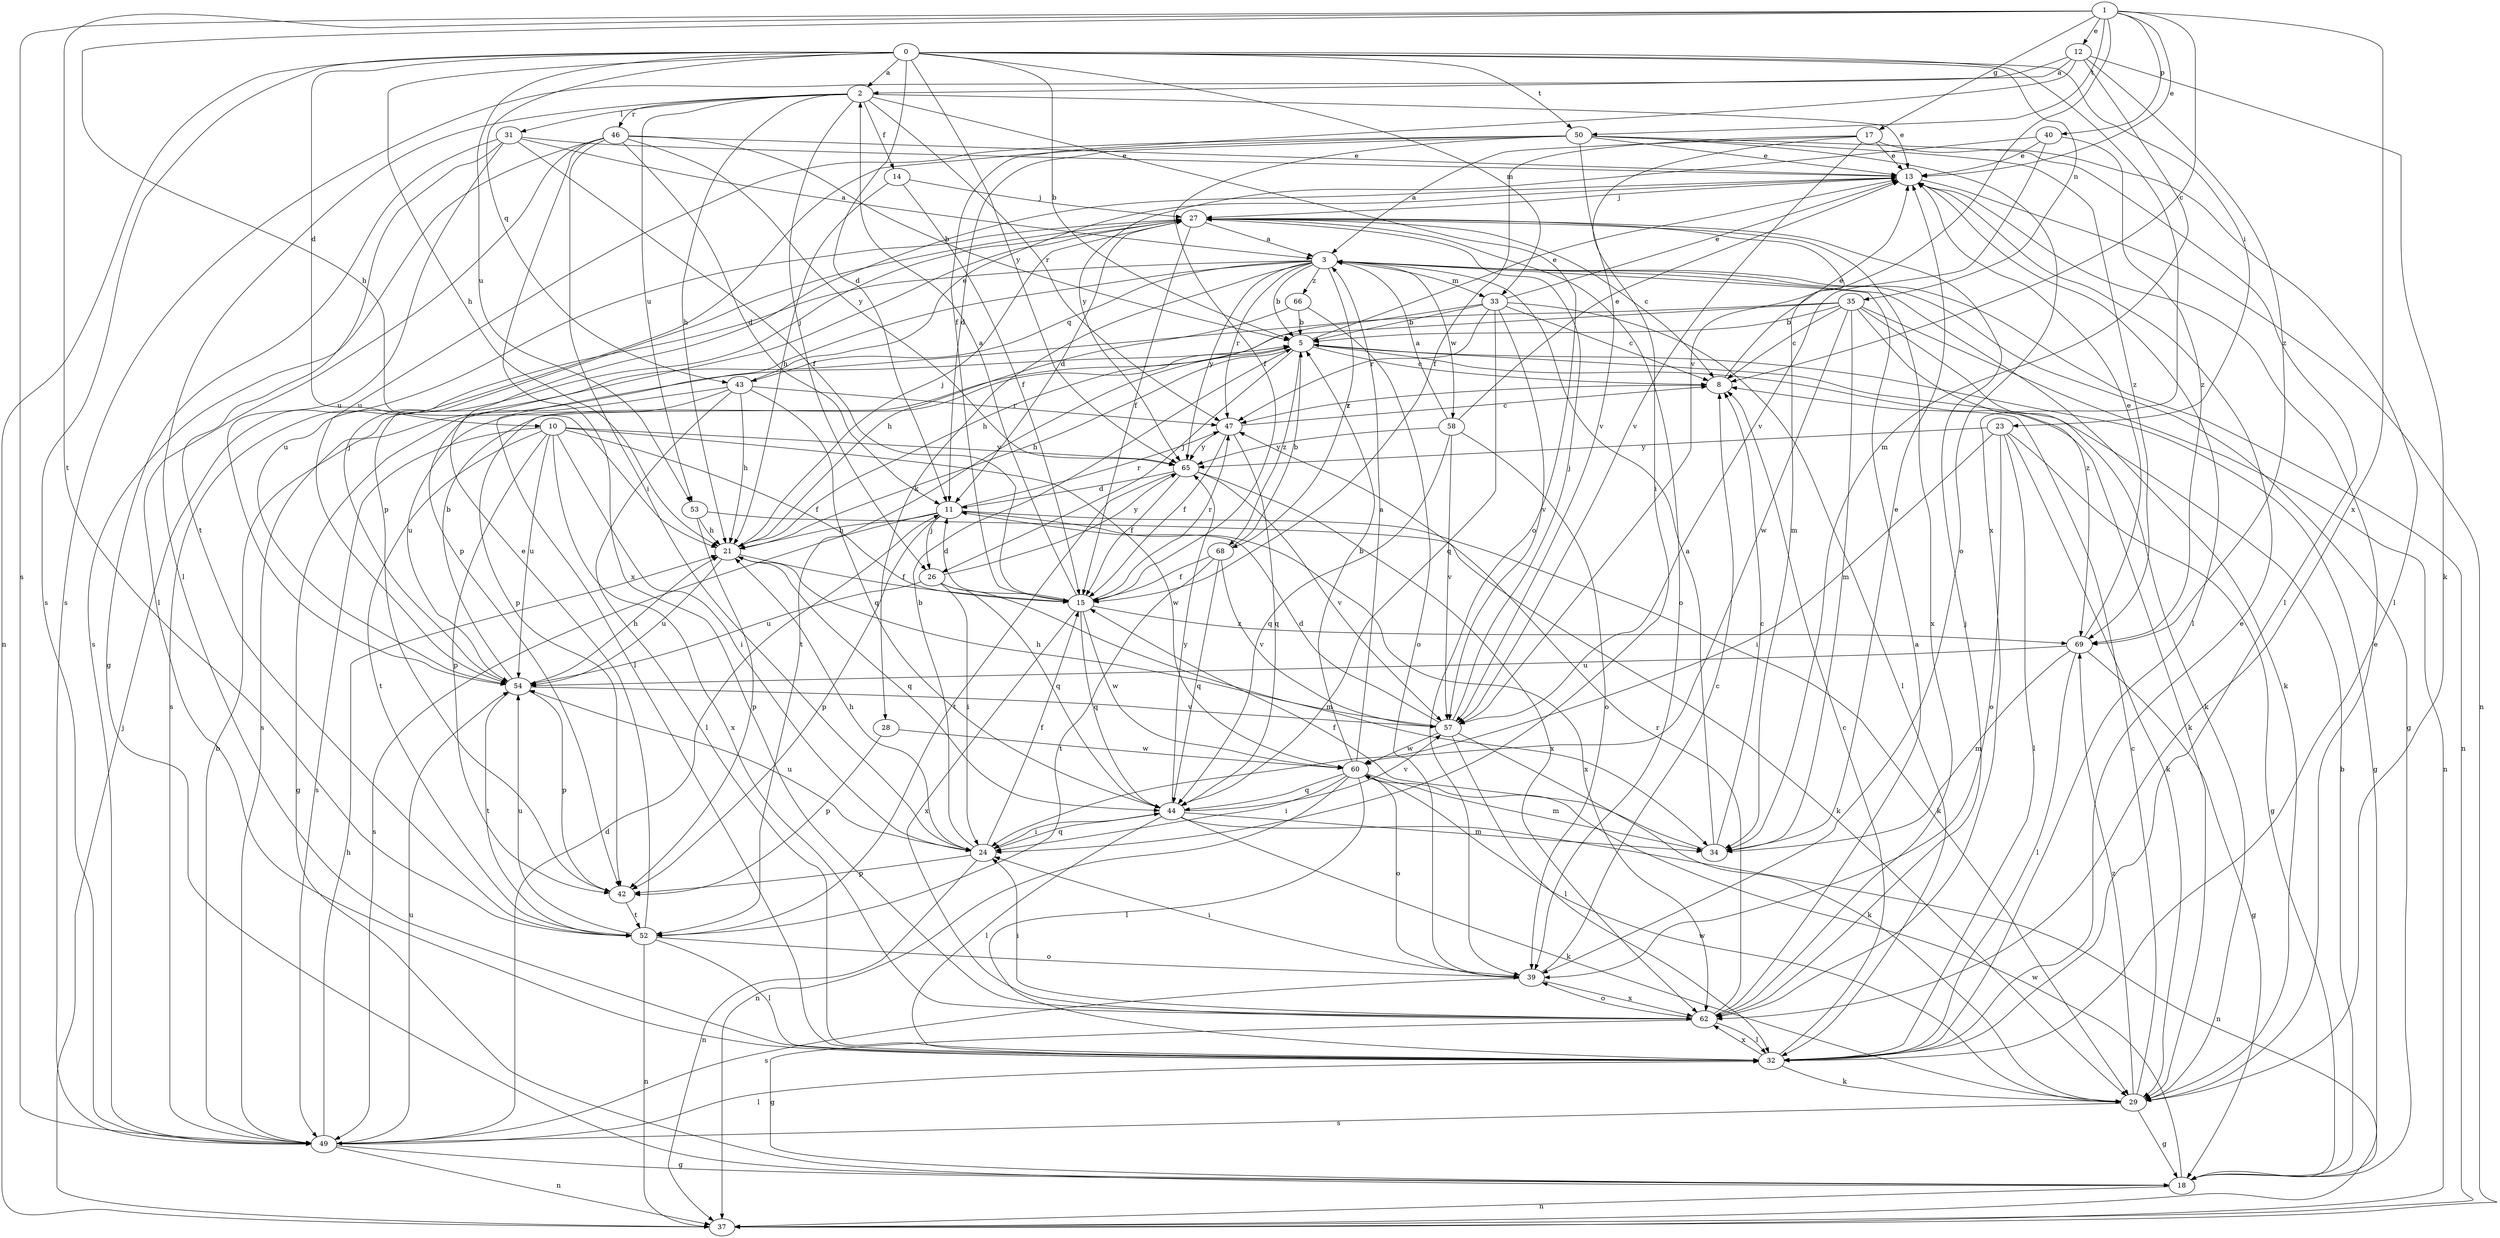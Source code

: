 strict digraph  {
0;
1;
2;
3;
5;
8;
10;
11;
12;
13;
14;
15;
17;
18;
21;
23;
24;
26;
27;
28;
29;
31;
32;
33;
34;
35;
37;
39;
40;
42;
43;
44;
46;
47;
49;
50;
52;
53;
54;
57;
58;
60;
62;
65;
66;
68;
69;
0 -> 2  [label=a];
0 -> 5  [label=b];
0 -> 10  [label=d];
0 -> 11  [label=d];
0 -> 21  [label=h];
0 -> 23  [label=i];
0 -> 33  [label=m];
0 -> 35  [label=n];
0 -> 37  [label=n];
0 -> 43  [label=q];
0 -> 49  [label=s];
0 -> 50  [label=t];
0 -> 53  [label=u];
0 -> 62  [label=x];
0 -> 65  [label=y];
1 -> 8  [label=c];
1 -> 12  [label=e];
1 -> 13  [label=e];
1 -> 17  [label=g];
1 -> 21  [label=h];
1 -> 40  [label=p];
1 -> 49  [label=s];
1 -> 50  [label=t];
1 -> 52  [label=t];
1 -> 57  [label=v];
1 -> 62  [label=x];
2 -> 13  [label=e];
2 -> 14  [label=f];
2 -> 21  [label=h];
2 -> 26  [label=j];
2 -> 31  [label=l];
2 -> 32  [label=l];
2 -> 39  [label=o];
2 -> 46  [label=r];
2 -> 47  [label=r];
2 -> 53  [label=u];
3 -> 5  [label=b];
3 -> 18  [label=g];
3 -> 28  [label=k];
3 -> 29  [label=k];
3 -> 32  [label=l];
3 -> 33  [label=m];
3 -> 37  [label=n];
3 -> 43  [label=q];
3 -> 47  [label=r];
3 -> 49  [label=s];
3 -> 58  [label=w];
3 -> 65  [label=y];
3 -> 66  [label=z];
3 -> 68  [label=z];
5 -> 8  [label=c];
5 -> 13  [label=e];
5 -> 18  [label=g];
5 -> 21  [label=h];
5 -> 26  [label=j];
5 -> 29  [label=k];
5 -> 52  [label=t];
5 -> 68  [label=z];
8 -> 13  [label=e];
8 -> 47  [label=r];
10 -> 15  [label=f];
10 -> 24  [label=i];
10 -> 42  [label=p];
10 -> 49  [label=s];
10 -> 52  [label=t];
10 -> 54  [label=u];
10 -> 60  [label=w];
10 -> 62  [label=x];
10 -> 65  [label=y];
11 -> 21  [label=h];
11 -> 26  [label=j];
11 -> 29  [label=k];
11 -> 42  [label=p];
11 -> 47  [label=r];
11 -> 49  [label=s];
11 -> 62  [label=x];
12 -> 2  [label=a];
12 -> 15  [label=f];
12 -> 29  [label=k];
12 -> 34  [label=m];
12 -> 49  [label=s];
12 -> 69  [label=z];
13 -> 27  [label=j];
13 -> 32  [label=l];
13 -> 37  [label=n];
14 -> 15  [label=f];
14 -> 21  [label=h];
14 -> 27  [label=j];
15 -> 2  [label=a];
15 -> 11  [label=d];
15 -> 44  [label=q];
15 -> 47  [label=r];
15 -> 60  [label=w];
15 -> 62  [label=x];
15 -> 69  [label=z];
17 -> 3  [label=a];
17 -> 13  [label=e];
17 -> 15  [label=f];
17 -> 24  [label=i];
17 -> 32  [label=l];
17 -> 57  [label=v];
18 -> 5  [label=b];
18 -> 37  [label=n];
18 -> 60  [label=w];
21 -> 15  [label=f];
21 -> 27  [label=j];
21 -> 44  [label=q];
21 -> 54  [label=u];
23 -> 18  [label=g];
23 -> 24  [label=i];
23 -> 29  [label=k];
23 -> 32  [label=l];
23 -> 39  [label=o];
23 -> 65  [label=y];
24 -> 5  [label=b];
24 -> 15  [label=f];
24 -> 21  [label=h];
24 -> 37  [label=n];
24 -> 42  [label=p];
24 -> 44  [label=q];
24 -> 54  [label=u];
26 -> 24  [label=i];
26 -> 34  [label=m];
26 -> 44  [label=q];
26 -> 54  [label=u];
26 -> 65  [label=y];
27 -> 3  [label=a];
27 -> 8  [label=c];
27 -> 11  [label=d];
27 -> 15  [label=f];
27 -> 34  [label=m];
27 -> 39  [label=o];
27 -> 42  [label=p];
27 -> 54  [label=u];
27 -> 62  [label=x];
28 -> 42  [label=p];
28 -> 60  [label=w];
29 -> 8  [label=c];
29 -> 13  [label=e];
29 -> 18  [label=g];
29 -> 49  [label=s];
29 -> 60  [label=w];
29 -> 69  [label=z];
31 -> 3  [label=a];
31 -> 13  [label=e];
31 -> 15  [label=f];
31 -> 18  [label=g];
31 -> 52  [label=t];
31 -> 54  [label=u];
32 -> 8  [label=c];
32 -> 13  [label=e];
32 -> 29  [label=k];
32 -> 62  [label=x];
33 -> 5  [label=b];
33 -> 8  [label=c];
33 -> 13  [label=e];
33 -> 21  [label=h];
33 -> 32  [label=l];
33 -> 44  [label=q];
33 -> 47  [label=r];
33 -> 57  [label=v];
34 -> 3  [label=a];
34 -> 8  [label=c];
34 -> 13  [label=e];
34 -> 15  [label=f];
35 -> 5  [label=b];
35 -> 8  [label=c];
35 -> 29  [label=k];
35 -> 34  [label=m];
35 -> 37  [label=n];
35 -> 42  [label=p];
35 -> 49  [label=s];
35 -> 60  [label=w];
35 -> 69  [label=z];
37 -> 27  [label=j];
39 -> 8  [label=c];
39 -> 24  [label=i];
39 -> 49  [label=s];
39 -> 62  [label=x];
40 -> 13  [label=e];
40 -> 57  [label=v];
40 -> 65  [label=y];
40 -> 69  [label=z];
42 -> 52  [label=t];
43 -> 13  [label=e];
43 -> 18  [label=g];
43 -> 21  [label=h];
43 -> 32  [label=l];
43 -> 44  [label=q];
43 -> 47  [label=r];
43 -> 54  [label=u];
44 -> 24  [label=i];
44 -> 29  [label=k];
44 -> 32  [label=l];
44 -> 34  [label=m];
44 -> 37  [label=n];
44 -> 57  [label=v];
44 -> 65  [label=y];
46 -> 5  [label=b];
46 -> 11  [label=d];
46 -> 13  [label=e];
46 -> 24  [label=i];
46 -> 32  [label=l];
46 -> 49  [label=s];
46 -> 62  [label=x];
46 -> 65  [label=y];
47 -> 8  [label=c];
47 -> 15  [label=f];
47 -> 44  [label=q];
47 -> 65  [label=y];
49 -> 5  [label=b];
49 -> 11  [label=d];
49 -> 18  [label=g];
49 -> 21  [label=h];
49 -> 32  [label=l];
49 -> 37  [label=n];
49 -> 54  [label=u];
50 -> 11  [label=d];
50 -> 13  [label=e];
50 -> 15  [label=f];
50 -> 32  [label=l];
50 -> 39  [label=o];
50 -> 42  [label=p];
50 -> 54  [label=u];
50 -> 57  [label=v];
50 -> 69  [label=z];
52 -> 13  [label=e];
52 -> 32  [label=l];
52 -> 37  [label=n];
52 -> 39  [label=o];
52 -> 54  [label=u];
53 -> 21  [label=h];
53 -> 29  [label=k];
53 -> 42  [label=p];
54 -> 5  [label=b];
54 -> 21  [label=h];
54 -> 27  [label=j];
54 -> 42  [label=p];
54 -> 52  [label=t];
54 -> 57  [label=v];
57 -> 11  [label=d];
57 -> 21  [label=h];
57 -> 27  [label=j];
57 -> 29  [label=k];
57 -> 32  [label=l];
57 -> 60  [label=w];
58 -> 3  [label=a];
58 -> 13  [label=e];
58 -> 39  [label=o];
58 -> 44  [label=q];
58 -> 57  [label=v];
58 -> 65  [label=y];
60 -> 3  [label=a];
60 -> 5  [label=b];
60 -> 24  [label=i];
60 -> 32  [label=l];
60 -> 34  [label=m];
60 -> 37  [label=n];
60 -> 39  [label=o];
60 -> 44  [label=q];
62 -> 3  [label=a];
62 -> 18  [label=g];
62 -> 24  [label=i];
62 -> 27  [label=j];
62 -> 32  [label=l];
62 -> 39  [label=o];
62 -> 47  [label=r];
65 -> 11  [label=d];
65 -> 15  [label=f];
65 -> 52  [label=t];
65 -> 57  [label=v];
65 -> 62  [label=x];
66 -> 5  [label=b];
66 -> 21  [label=h];
66 -> 39  [label=o];
68 -> 5  [label=b];
68 -> 15  [label=f];
68 -> 44  [label=q];
68 -> 52  [label=t];
68 -> 57  [label=v];
69 -> 13  [label=e];
69 -> 18  [label=g];
69 -> 32  [label=l];
69 -> 34  [label=m];
69 -> 54  [label=u];
}
